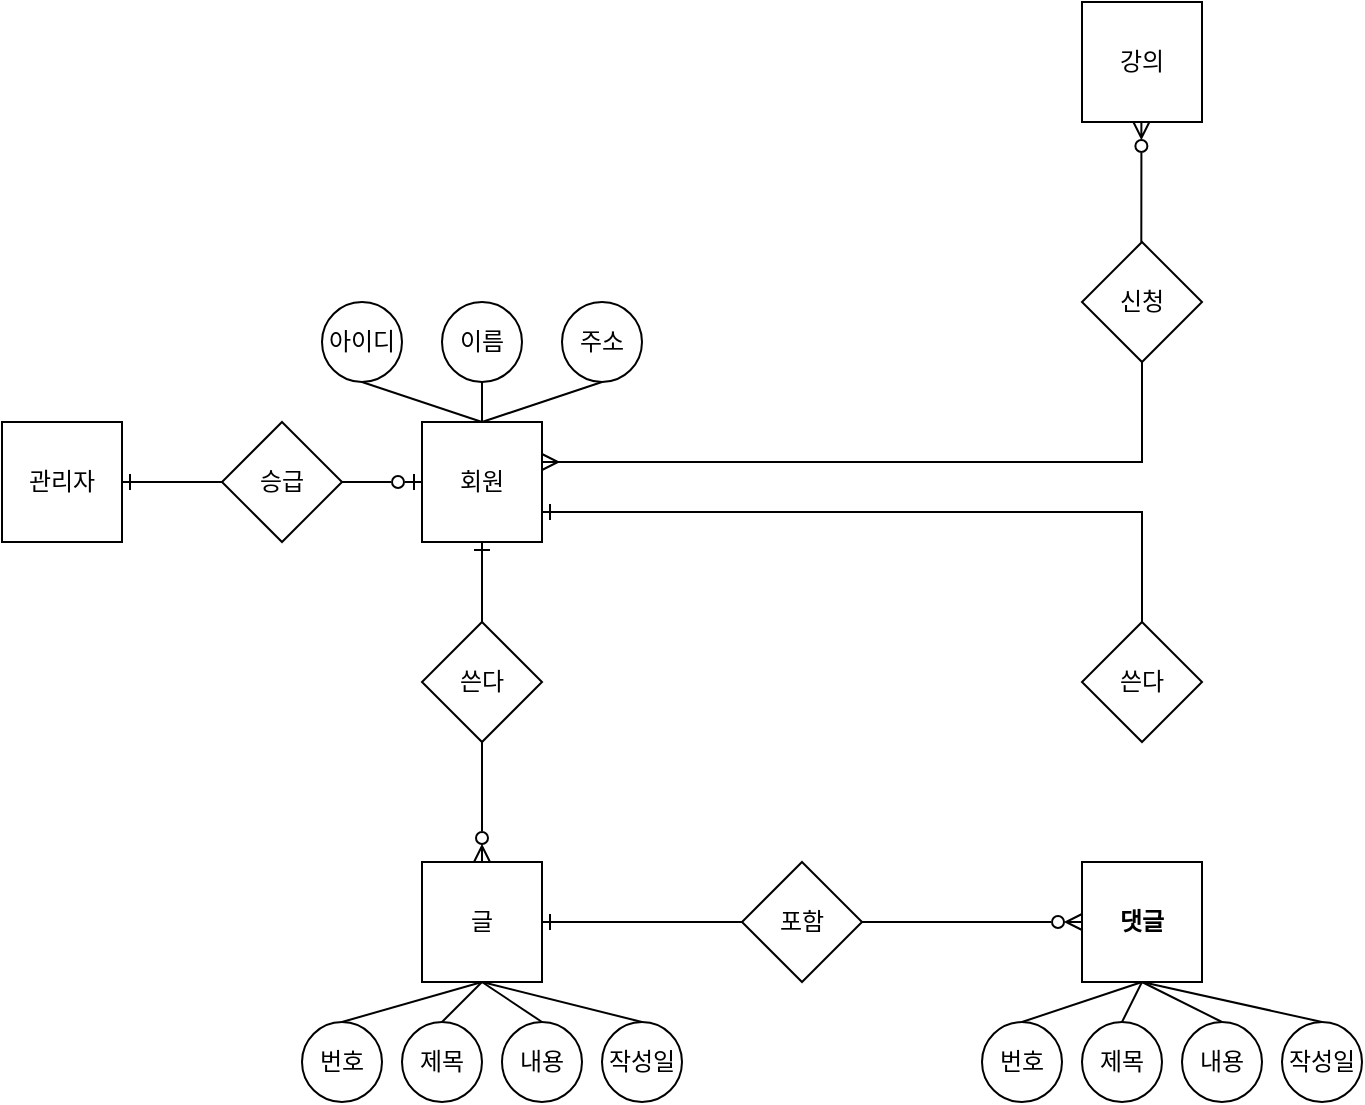 <mxfile version="24.5.5" type="github">
  <diagram name="페이지-1" id="XsGDQ1Vj5JvnLm1Gppbw">
    <mxGraphModel dx="989" dy="509" grid="1" gridSize="10" guides="1" tooltips="1" connect="1" arrows="1" fold="1" page="1" pageScale="1" pageWidth="827" pageHeight="1169" math="0" shadow="0">
      <root>
        <mxCell id="0" />
        <mxCell id="1" parent="0" />
        <mxCell id="1zNgTq5mqyCAEnHVRI2i-1" style="edgeStyle=orthogonalEdgeStyle;rounded=0;orthogonalLoop=1;jettySize=auto;html=1;endArrow=none;endFill=0;startArrow=ERone;startFill=0;" edge="1" parent="1" source="1zNgTq5mqyCAEnHVRI2i-3" target="1zNgTq5mqyCAEnHVRI2i-21">
          <mxGeometry relative="1" as="geometry" />
        </mxCell>
        <mxCell id="1zNgTq5mqyCAEnHVRI2i-2" style="edgeStyle=orthogonalEdgeStyle;rounded=0;orthogonalLoop=1;jettySize=auto;html=1;endArrow=none;endFill=0;startArrow=ERone;startFill=0;exitX=1;exitY=0.75;exitDx=0;exitDy=0;" edge="1" parent="1" source="1zNgTq5mqyCAEnHVRI2i-3" target="1zNgTq5mqyCAEnHVRI2i-22">
          <mxGeometry relative="1" as="geometry">
            <Array as="points">
              <mxPoint x="680" y="425" />
            </Array>
          </mxGeometry>
        </mxCell>
        <mxCell id="1zNgTq5mqyCAEnHVRI2i-3" value="회원" style="rounded=0;whiteSpace=wrap;html=1;strokeColor=default;" vertex="1" parent="1">
          <mxGeometry x="320" y="380" width="60" height="60" as="geometry" />
        </mxCell>
        <mxCell id="1zNgTq5mqyCAEnHVRI2i-4" style="edgeStyle=orthogonalEdgeStyle;rounded=0;orthogonalLoop=1;jettySize=auto;html=1;endArrow=none;endFill=0;startArrow=ERzeroToMany;startFill=0;" edge="1" parent="1" source="1zNgTq5mqyCAEnHVRI2i-6" target="1zNgTq5mqyCAEnHVRI2i-23">
          <mxGeometry relative="1" as="geometry" />
        </mxCell>
        <mxCell id="1zNgTq5mqyCAEnHVRI2i-5" style="edgeStyle=orthogonalEdgeStyle;rounded=0;orthogonalLoop=1;jettySize=auto;html=1;entryX=0.5;entryY=1;entryDx=0;entryDy=0;endArrow=ERzeroToMany;endFill=0;startArrow=none;startFill=0;" edge="1" parent="1">
          <mxGeometry relative="1" as="geometry">
            <Array as="points">
              <mxPoint x="679.69" y="250" />
              <mxPoint x="679.69" y="250" />
            </Array>
            <mxPoint x="679.656" y="290" as="sourcePoint" />
            <mxPoint x="679.69" y="230" as="targetPoint" />
          </mxGeometry>
        </mxCell>
        <mxCell id="1zNgTq5mqyCAEnHVRI2i-6" value="댓글" style="rounded=0;whiteSpace=wrap;html=1;fontStyle=1" vertex="1" parent="1">
          <mxGeometry x="650" y="600" width="60" height="60" as="geometry" />
        </mxCell>
        <mxCell id="1zNgTq5mqyCAEnHVRI2i-7" style="edgeStyle=orthogonalEdgeStyle;rounded=0;orthogonalLoop=1;jettySize=auto;html=1;entryX=0.5;entryY=1;entryDx=0;entryDy=0;endArrow=none;endFill=0;startArrow=ERzeroToMany;startFill=0;" edge="1" parent="1" source="1zNgTq5mqyCAEnHVRI2i-9" target="1zNgTq5mqyCAEnHVRI2i-21">
          <mxGeometry relative="1" as="geometry" />
        </mxCell>
        <mxCell id="1zNgTq5mqyCAEnHVRI2i-8" style="edgeStyle=orthogonalEdgeStyle;rounded=0;orthogonalLoop=1;jettySize=auto;html=1;entryX=0;entryY=0.5;entryDx=0;entryDy=0;endArrow=none;endFill=0;startArrow=ERone;startFill=0;" edge="1" parent="1" source="1zNgTq5mqyCAEnHVRI2i-9" target="1zNgTq5mqyCAEnHVRI2i-23">
          <mxGeometry relative="1" as="geometry" />
        </mxCell>
        <mxCell id="1zNgTq5mqyCAEnHVRI2i-9" value="글" style="rounded=0;whiteSpace=wrap;html=1;" vertex="1" parent="1">
          <mxGeometry x="320" y="600" width="60" height="60" as="geometry" />
        </mxCell>
        <mxCell id="1zNgTq5mqyCAEnHVRI2i-10" value="아이디" style="ellipse;whiteSpace=wrap;html=1;aspect=fixed;strokeColor=default;" vertex="1" parent="1">
          <mxGeometry x="270" y="320" width="40" height="40" as="geometry" />
        </mxCell>
        <mxCell id="1zNgTq5mqyCAEnHVRI2i-11" value="이름" style="ellipse;whiteSpace=wrap;html=1;aspect=fixed;" vertex="1" parent="1">
          <mxGeometry x="330" y="320" width="40" height="40" as="geometry" />
        </mxCell>
        <mxCell id="1zNgTq5mqyCAEnHVRI2i-12" value="주소" style="ellipse;whiteSpace=wrap;html=1;aspect=fixed;" vertex="1" parent="1">
          <mxGeometry x="390" y="320" width="40" height="40" as="geometry" />
        </mxCell>
        <mxCell id="1zNgTq5mqyCAEnHVRI2i-13" value="번호" style="ellipse;whiteSpace=wrap;html=1;aspect=fixed;strokeColor=default;" vertex="1" parent="1">
          <mxGeometry x="260" y="680" width="40" height="40" as="geometry" />
        </mxCell>
        <mxCell id="1zNgTq5mqyCAEnHVRI2i-14" value="제목" style="ellipse;whiteSpace=wrap;html=1;aspect=fixed;strokeColor=default;" vertex="1" parent="1">
          <mxGeometry x="310" y="680" width="40" height="40" as="geometry" />
        </mxCell>
        <mxCell id="1zNgTq5mqyCAEnHVRI2i-15" value="내용" style="ellipse;whiteSpace=wrap;html=1;aspect=fixed;strokeColor=default;" vertex="1" parent="1">
          <mxGeometry x="360" y="680" width="40" height="40" as="geometry" />
        </mxCell>
        <mxCell id="1zNgTq5mqyCAEnHVRI2i-16" value="작성일" style="ellipse;whiteSpace=wrap;html=1;aspect=fixed;strokeColor=default;" vertex="1" parent="1">
          <mxGeometry x="410" y="680" width="40" height="40" as="geometry" />
        </mxCell>
        <mxCell id="1zNgTq5mqyCAEnHVRI2i-17" value="번호" style="ellipse;whiteSpace=wrap;html=1;aspect=fixed;strokeColor=default;" vertex="1" parent="1">
          <mxGeometry x="600" y="680" width="40" height="40" as="geometry" />
        </mxCell>
        <mxCell id="1zNgTq5mqyCAEnHVRI2i-18" value="제목" style="ellipse;whiteSpace=wrap;html=1;aspect=fixed;strokeColor=default;" vertex="1" parent="1">
          <mxGeometry x="650" y="680" width="40" height="40" as="geometry" />
        </mxCell>
        <mxCell id="1zNgTq5mqyCAEnHVRI2i-19" value="내용" style="ellipse;whiteSpace=wrap;html=1;aspect=fixed;strokeColor=default;" vertex="1" parent="1">
          <mxGeometry x="700" y="680" width="40" height="40" as="geometry" />
        </mxCell>
        <mxCell id="1zNgTq5mqyCAEnHVRI2i-20" value="작성일" style="ellipse;whiteSpace=wrap;html=1;aspect=fixed;strokeColor=default;" vertex="1" parent="1">
          <mxGeometry x="750" y="680" width="40" height="40" as="geometry" />
        </mxCell>
        <mxCell id="1zNgTq5mqyCAEnHVRI2i-21" value="쓴다" style="rhombus;whiteSpace=wrap;html=1;" vertex="1" parent="1">
          <mxGeometry x="320" y="480" width="60" height="60" as="geometry" />
        </mxCell>
        <mxCell id="1zNgTq5mqyCAEnHVRI2i-22" value="쓴다" style="rhombus;whiteSpace=wrap;html=1;" vertex="1" parent="1">
          <mxGeometry x="650" y="480" width="60" height="60" as="geometry" />
        </mxCell>
        <mxCell id="1zNgTq5mqyCAEnHVRI2i-23" value="포함" style="rhombus;whiteSpace=wrap;html=1;" vertex="1" parent="1">
          <mxGeometry x="480" y="600" width="60" height="60" as="geometry" />
        </mxCell>
        <mxCell id="1zNgTq5mqyCAEnHVRI2i-24" value="" style="edgeStyle=none;orthogonalLoop=1;jettySize=auto;html=1;rounded=0;endArrow=none;endFill=0;exitX=0.5;exitY=0;exitDx=0;exitDy=0;entryX=0.5;entryY=1;entryDx=0;entryDy=0;" edge="1" parent="1" source="1zNgTq5mqyCAEnHVRI2i-3" target="1zNgTq5mqyCAEnHVRI2i-12">
          <mxGeometry width="80" relative="1" as="geometry">
            <mxPoint x="390" y="370" as="sourcePoint" />
            <mxPoint x="470" y="370" as="targetPoint" />
            <Array as="points" />
          </mxGeometry>
        </mxCell>
        <mxCell id="1zNgTq5mqyCAEnHVRI2i-25" value="" style="edgeStyle=none;orthogonalLoop=1;jettySize=auto;html=1;rounded=0;endArrow=none;endFill=0;exitX=0.5;exitY=0;exitDx=0;exitDy=0;entryX=0.5;entryY=1;entryDx=0;entryDy=0;" edge="1" parent="1" source="1zNgTq5mqyCAEnHVRI2i-3" target="1zNgTq5mqyCAEnHVRI2i-11">
          <mxGeometry width="80" relative="1" as="geometry">
            <mxPoint x="360" y="390" as="sourcePoint" />
            <mxPoint x="420" y="370" as="targetPoint" />
            <Array as="points" />
          </mxGeometry>
        </mxCell>
        <mxCell id="1zNgTq5mqyCAEnHVRI2i-26" value="" style="edgeStyle=none;orthogonalLoop=1;jettySize=auto;html=1;rounded=0;endArrow=none;endFill=0;exitX=0.5;exitY=0;exitDx=0;exitDy=0;entryX=0.5;entryY=1;entryDx=0;entryDy=0;" edge="1" parent="1" source="1zNgTq5mqyCAEnHVRI2i-3">
          <mxGeometry width="80" relative="1" as="geometry">
            <mxPoint x="230" y="380" as="sourcePoint" />
            <mxPoint x="290" y="360" as="targetPoint" />
            <Array as="points" />
          </mxGeometry>
        </mxCell>
        <mxCell id="1zNgTq5mqyCAEnHVRI2i-27" value="" style="edgeStyle=none;orthogonalLoop=1;jettySize=auto;html=1;rounded=0;endArrow=none;endFill=0;exitX=0.5;exitY=0;exitDx=0;exitDy=0;entryX=0.5;entryY=1;entryDx=0;entryDy=0;" edge="1" parent="1">
          <mxGeometry width="80" relative="1" as="geometry">
            <mxPoint x="280" y="680" as="sourcePoint" />
            <mxPoint x="350" y="660" as="targetPoint" />
            <Array as="points" />
          </mxGeometry>
        </mxCell>
        <mxCell id="1zNgTq5mqyCAEnHVRI2i-28" value="" style="edgeStyle=none;orthogonalLoop=1;jettySize=auto;html=1;rounded=0;endArrow=none;endFill=0;exitX=0.5;exitY=0;exitDx=0;exitDy=0;" edge="1" parent="1" source="1zNgTq5mqyCAEnHVRI2i-14">
          <mxGeometry width="80" relative="1" as="geometry">
            <mxPoint x="290" y="690" as="sourcePoint" />
            <mxPoint x="350" y="660" as="targetPoint" />
            <Array as="points" />
          </mxGeometry>
        </mxCell>
        <mxCell id="1zNgTq5mqyCAEnHVRI2i-29" value="" style="edgeStyle=none;orthogonalLoop=1;jettySize=auto;html=1;rounded=0;endArrow=none;endFill=0;exitX=0.5;exitY=0;exitDx=0;exitDy=0;entryX=0.5;entryY=1;entryDx=0;entryDy=0;" edge="1" parent="1" source="1zNgTq5mqyCAEnHVRI2i-15" target="1zNgTq5mqyCAEnHVRI2i-9">
          <mxGeometry width="80" relative="1" as="geometry">
            <mxPoint x="300" y="700" as="sourcePoint" />
            <mxPoint x="370" y="680" as="targetPoint" />
            <Array as="points" />
          </mxGeometry>
        </mxCell>
        <mxCell id="1zNgTq5mqyCAEnHVRI2i-30" value="" style="edgeStyle=none;orthogonalLoop=1;jettySize=auto;html=1;rounded=0;endArrow=none;endFill=0;exitX=0.5;exitY=0;exitDx=0;exitDy=0;entryX=0.5;entryY=1;entryDx=0;entryDy=0;" edge="1" parent="1" source="1zNgTq5mqyCAEnHVRI2i-16" target="1zNgTq5mqyCAEnHVRI2i-9">
          <mxGeometry width="80" relative="1" as="geometry">
            <mxPoint x="310" y="710" as="sourcePoint" />
            <mxPoint x="380" y="690" as="targetPoint" />
            <Array as="points" />
          </mxGeometry>
        </mxCell>
        <mxCell id="1zNgTq5mqyCAEnHVRI2i-31" value="" style="edgeStyle=none;orthogonalLoop=1;jettySize=auto;html=1;rounded=0;endArrow=none;endFill=0;exitX=0.5;exitY=0;exitDx=0;exitDy=0;entryX=0.5;entryY=1;entryDx=0;entryDy=0;" edge="1" parent="1" source="1zNgTq5mqyCAEnHVRI2i-17">
          <mxGeometry width="80" relative="1" as="geometry">
            <mxPoint x="610" y="680" as="sourcePoint" />
            <mxPoint x="680" y="660" as="targetPoint" />
            <Array as="points" />
          </mxGeometry>
        </mxCell>
        <mxCell id="1zNgTq5mqyCAEnHVRI2i-32" value="" style="edgeStyle=none;orthogonalLoop=1;jettySize=auto;html=1;rounded=0;endArrow=none;endFill=0;exitX=0.5;exitY=0;exitDx=0;exitDy=0;entryX=0.5;entryY=1;entryDx=0;entryDy=0;" edge="1" parent="1" source="1zNgTq5mqyCAEnHVRI2i-18" target="1zNgTq5mqyCAEnHVRI2i-6">
          <mxGeometry width="80" relative="1" as="geometry">
            <mxPoint x="620" y="690" as="sourcePoint" />
            <mxPoint x="680" y="670" as="targetPoint" />
            <Array as="points" />
          </mxGeometry>
        </mxCell>
        <mxCell id="1zNgTq5mqyCAEnHVRI2i-33" value="" style="edgeStyle=none;orthogonalLoop=1;jettySize=auto;html=1;rounded=0;endArrow=none;endFill=0;exitX=0.5;exitY=0;exitDx=0;exitDy=0;" edge="1" parent="1" source="1zNgTq5mqyCAEnHVRI2i-19">
          <mxGeometry width="80" relative="1" as="geometry">
            <mxPoint x="630" y="700" as="sourcePoint" />
            <mxPoint x="680" y="660" as="targetPoint" />
            <Array as="points" />
          </mxGeometry>
        </mxCell>
        <mxCell id="1zNgTq5mqyCAEnHVRI2i-34" value="" style="edgeStyle=none;orthogonalLoop=1;jettySize=auto;html=1;rounded=0;endArrow=none;endFill=0;exitX=0.5;exitY=0;exitDx=0;exitDy=0;" edge="1" parent="1" source="1zNgTq5mqyCAEnHVRI2i-20">
          <mxGeometry width="80" relative="1" as="geometry">
            <mxPoint x="640" y="710" as="sourcePoint" />
            <mxPoint x="680" y="660" as="targetPoint" />
            <Array as="points" />
          </mxGeometry>
        </mxCell>
        <mxCell id="1zNgTq5mqyCAEnHVRI2i-35" value="관리자" style="rounded=0;whiteSpace=wrap;html=1;strokeColor=default;" vertex="1" parent="1">
          <mxGeometry x="110" y="380" width="60" height="60" as="geometry" />
        </mxCell>
        <mxCell id="1zNgTq5mqyCAEnHVRI2i-36" value="승급" style="rhombus;whiteSpace=wrap;html=1;" vertex="1" parent="1">
          <mxGeometry x="220" y="380" width="60" height="60" as="geometry" />
        </mxCell>
        <mxCell id="1zNgTq5mqyCAEnHVRI2i-38" style="edgeStyle=orthogonalEdgeStyle;rounded=0;orthogonalLoop=1;jettySize=auto;html=1;endArrow=none;endFill=0;startArrow=ERone;startFill=0;exitX=1;exitY=0.5;exitDx=0;exitDy=0;entryX=0;entryY=0.5;entryDx=0;entryDy=0;" edge="1" parent="1" source="1zNgTq5mqyCAEnHVRI2i-35" target="1zNgTq5mqyCAEnHVRI2i-36">
          <mxGeometry relative="1" as="geometry">
            <mxPoint x="70.55" y="540" as="sourcePoint" />
            <mxPoint x="369.55" y="589" as="targetPoint" />
          </mxGeometry>
        </mxCell>
        <mxCell id="1zNgTq5mqyCAEnHVRI2i-40" style="edgeStyle=orthogonalEdgeStyle;rounded=0;orthogonalLoop=1;jettySize=auto;html=1;endArrow=ERzeroToOne;endFill=0;startArrow=none;startFill=0;exitX=1;exitY=0.5;exitDx=0;exitDy=0;entryX=0;entryY=0.5;entryDx=0;entryDy=0;" edge="1" parent="1" source="1zNgTq5mqyCAEnHVRI2i-36" target="1zNgTq5mqyCAEnHVRI2i-3">
          <mxGeometry relative="1" as="geometry">
            <mxPoint x="100" y="500" as="sourcePoint" />
            <mxPoint x="180" y="500" as="targetPoint" />
          </mxGeometry>
        </mxCell>
        <mxCell id="1zNgTq5mqyCAEnHVRI2i-41" value="강의" style="rounded=0;whiteSpace=wrap;html=1;strokeColor=default;" vertex="1" parent="1">
          <mxGeometry x="650" y="170" width="60" height="60" as="geometry" />
        </mxCell>
        <mxCell id="1zNgTq5mqyCAEnHVRI2i-42" value="신청" style="rhombus;whiteSpace=wrap;html=1;" vertex="1" parent="1">
          <mxGeometry x="650" y="290" width="60" height="60" as="geometry" />
        </mxCell>
        <mxCell id="1zNgTq5mqyCAEnHVRI2i-43" style="edgeStyle=orthogonalEdgeStyle;rounded=0;orthogonalLoop=1;jettySize=auto;html=1;endArrow=none;endFill=0;startArrow=ERmany;startFill=0;exitX=1;exitY=0.75;exitDx=0;exitDy=0;entryX=0.5;entryY=1;entryDx=0;entryDy=0;" edge="1" parent="1" target="1zNgTq5mqyCAEnHVRI2i-42">
          <mxGeometry relative="1" as="geometry">
            <mxPoint x="380" y="400" as="sourcePoint" />
            <mxPoint x="680" y="455" as="targetPoint" />
            <Array as="points">
              <mxPoint x="680" y="400" />
            </Array>
          </mxGeometry>
        </mxCell>
      </root>
    </mxGraphModel>
  </diagram>
</mxfile>
